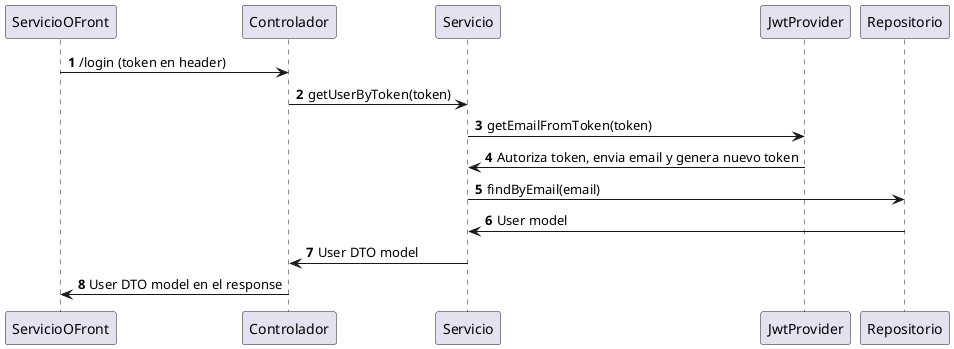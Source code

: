 @startuml
'https://plantuml.com/sequence-diagram

autonumber

ServicioOFront -> Controlador: /login (token en header)
Controlador -> Servicio: getUserByToken(token)
Servicio -> JwtProvider: getEmailFromToken(token)
JwtProvider -> Servicio: Autoriza token, envia email y genera nuevo token
Servicio -> Repositorio: findByEmail(email)
Repositorio -> Servicio: User model
Servicio -> Controlador: User DTO model
Controlador -> ServicioOFront: User DTO model en el response


@enduml